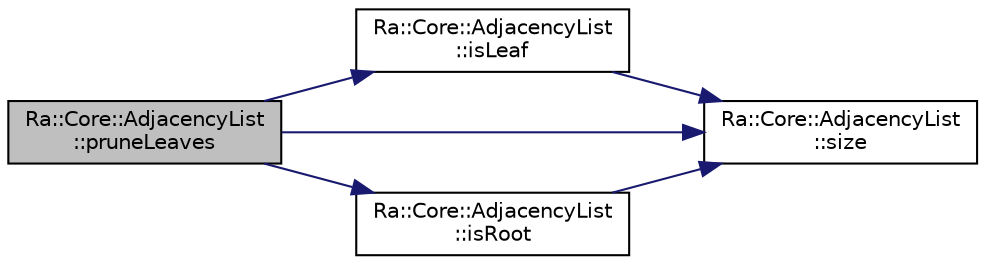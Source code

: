 digraph "Ra::Core::AdjacencyList::pruneLeaves"
{
 // INTERACTIVE_SVG=YES
 // LATEX_PDF_SIZE
  edge [fontname="Helvetica",fontsize="10",labelfontname="Helvetica",labelfontsize="10"];
  node [fontname="Helvetica",fontsize="10",shape=record];
  rankdir="LR";
  Node1 [label="Ra::Core::AdjacencyList\l::pruneLeaves",height=0.2,width=0.4,color="black", fillcolor="grey75", style="filled", fontcolor="black",tooltip="Prune the leaves of the graph and returns the changes."];
  Node1 -> Node2 [color="midnightblue",fontsize="10",style="solid",fontname="Helvetica"];
  Node2 [label="Ra::Core::AdjacencyList\l::isLeaf",height=0.2,width=0.4,color="black", fillcolor="white", style="filled",URL="$classRa_1_1Core_1_1AdjacencyList.html#a778181dcdae7c7a6a482401c89d75253",tooltip="Return true if the node is a leaf node."];
  Node2 -> Node3 [color="midnightblue",fontsize="10",style="solid",fontname="Helvetica"];
  Node3 [label="Ra::Core::AdjacencyList\l::size",height=0.2,width=0.4,color="black", fillcolor="white", style="filled",URL="$classRa_1_1Core_1_1AdjacencyList.html#a48b78362d882a41b32f0df6aa1d42855",tooltip="Return the number of nodes in the graph."];
  Node1 -> Node4 [color="midnightblue",fontsize="10",style="solid",fontname="Helvetica"];
  Node4 [label="Ra::Core::AdjacencyList\l::isRoot",height=0.2,width=0.4,color="black", fillcolor="white", style="filled",URL="$classRa_1_1Core_1_1AdjacencyList.html#a9bf4ac88fdea50ef9916b641617d4827",tooltip="Return true if a node is a root node."];
  Node4 -> Node3 [color="midnightblue",fontsize="10",style="solid",fontname="Helvetica"];
  Node1 -> Node3 [color="midnightblue",fontsize="10",style="solid",fontname="Helvetica"];
}
